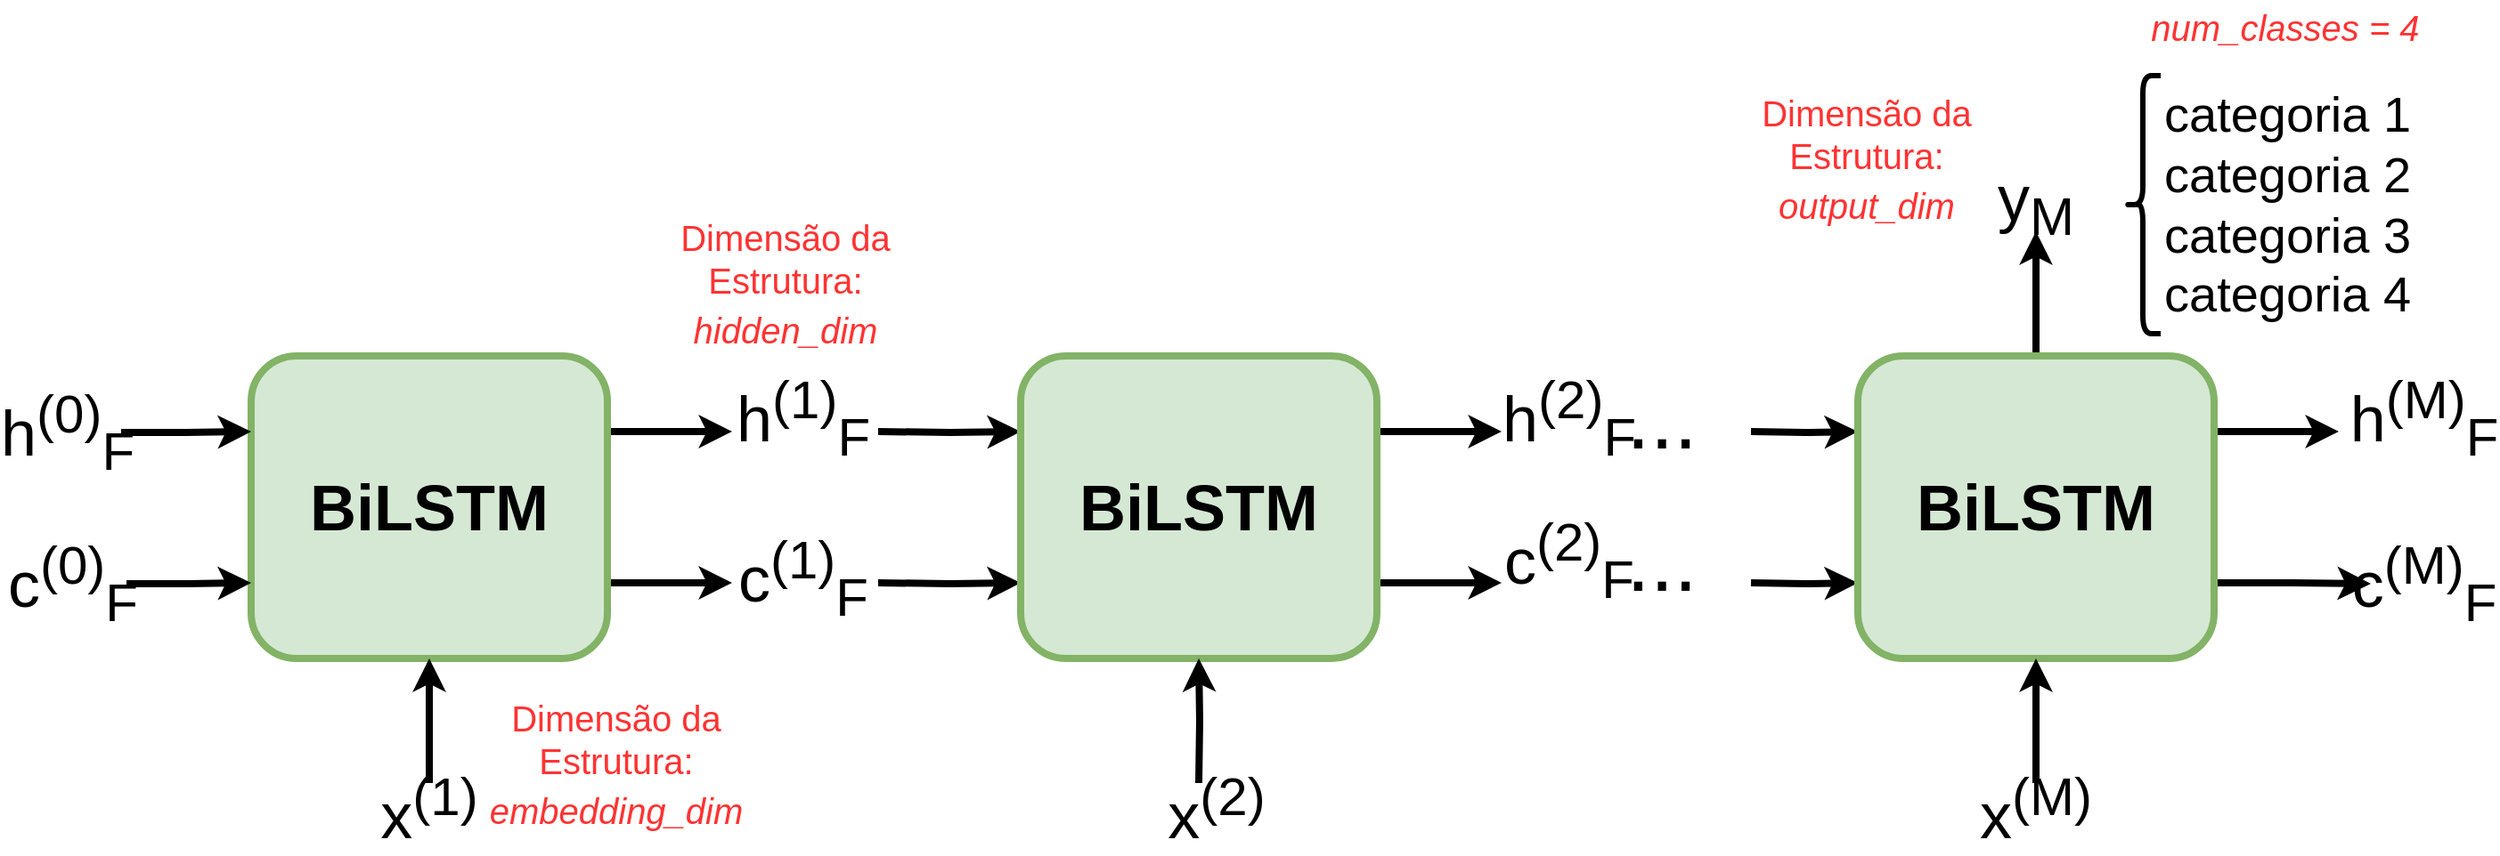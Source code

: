 <mxfile version="24.3.0" type="github">
  <diagram name="Page-1" id="ebAc7KdRLzZnIXRDiRHe">
    <mxGraphModel dx="1196" dy="1805" grid="1" gridSize="10" guides="1" tooltips="1" connect="1" arrows="1" fold="1" page="1" pageScale="1" pageWidth="850" pageHeight="1100" math="0" shadow="0">
      <root>
        <mxCell id="0" />
        <mxCell id="1" parent="0" />
        <mxCell id="bp_G9P9DdoP45wU-zxYd-1" style="edgeStyle=orthogonalEdgeStyle;rounded=0;orthogonalLoop=1;jettySize=auto;html=1;exitX=1;exitY=0.25;exitDx=0;exitDy=0;strokeWidth=4;" edge="1" parent="1" source="bp_G9P9DdoP45wU-zxYd-3">
          <mxGeometry relative="1" as="geometry">
            <mxPoint x="460" y="112.5" as="targetPoint" />
          </mxGeometry>
        </mxCell>
        <mxCell id="bp_G9P9DdoP45wU-zxYd-2" style="edgeStyle=orthogonalEdgeStyle;rounded=0;orthogonalLoop=1;jettySize=auto;html=1;exitX=1;exitY=0.75;exitDx=0;exitDy=0;strokeWidth=4;" edge="1" parent="1" source="bp_G9P9DdoP45wU-zxYd-3">
          <mxGeometry relative="1" as="geometry">
            <mxPoint x="460" y="197.5" as="targetPoint" />
          </mxGeometry>
        </mxCell>
        <mxCell id="bp_G9P9DdoP45wU-zxYd-3" value="BiLSTM" style="rounded=1;whiteSpace=wrap;html=1;fillColor=#d5e8d4;strokeColor=#82b366;strokeWidth=4;fontSize=36;fontStyle=1" vertex="1" parent="1">
          <mxGeometry x="190" y="70" width="200" height="170" as="geometry" />
        </mxCell>
        <mxCell id="bp_G9P9DdoP45wU-zxYd-4" style="edgeStyle=orthogonalEdgeStyle;rounded=0;orthogonalLoop=1;jettySize=auto;html=1;entryX=0;entryY=0.75;entryDx=0;entryDy=0;strokeWidth=4;" edge="1" parent="1" source="bp_G9P9DdoP45wU-zxYd-5" target="bp_G9P9DdoP45wU-zxYd-3">
          <mxGeometry relative="1" as="geometry" />
        </mxCell>
        <mxCell id="bp_G9P9DdoP45wU-zxYd-5" value="c&lt;sup&gt;(0)&lt;/sup&gt;&lt;sub&gt;F&lt;/sub&gt;" style="text;html=1;align=center;verticalAlign=middle;whiteSpace=wrap;rounded=0;fontSize=36;" vertex="1" parent="1">
          <mxGeometry x="60" y="183" width="60" height="30" as="geometry" />
        </mxCell>
        <mxCell id="bp_G9P9DdoP45wU-zxYd-6" style="edgeStyle=orthogonalEdgeStyle;rounded=0;orthogonalLoop=1;jettySize=auto;html=1;entryX=0;entryY=0.25;entryDx=0;entryDy=0;strokeWidth=4;" edge="1" parent="1" source="bp_G9P9DdoP45wU-zxYd-7" target="bp_G9P9DdoP45wU-zxYd-3">
          <mxGeometry relative="1" as="geometry" />
        </mxCell>
        <mxCell id="bp_G9P9DdoP45wU-zxYd-7" value="h&lt;sup&gt;(0)&lt;/sup&gt;&lt;sub&gt;F&lt;/sub&gt;" style="text;html=1;align=center;verticalAlign=middle;whiteSpace=wrap;rounded=0;fontSize=36;" vertex="1" parent="1">
          <mxGeometry x="57" y="98" width="60" height="30" as="geometry" />
        </mxCell>
        <mxCell id="bp_G9P9DdoP45wU-zxYd-8" style="edgeStyle=orthogonalEdgeStyle;rounded=0;orthogonalLoop=1;jettySize=auto;html=1;entryX=0.5;entryY=1;entryDx=0;entryDy=0;strokeWidth=4;" edge="1" parent="1" source="bp_G9P9DdoP45wU-zxYd-9" target="bp_G9P9DdoP45wU-zxYd-3">
          <mxGeometry relative="1" as="geometry" />
        </mxCell>
        <mxCell id="bp_G9P9DdoP45wU-zxYd-9" value="x&lt;sup&gt;(1)&lt;/sup&gt;" style="text;html=1;align=center;verticalAlign=middle;whiteSpace=wrap;rounded=0;fontSize=36;strokeWidth=3;" vertex="1" parent="1">
          <mxGeometry x="260" y="310" width="60" height="30" as="geometry" />
        </mxCell>
        <mxCell id="bp_G9P9DdoP45wU-zxYd-10" style="edgeStyle=orthogonalEdgeStyle;rounded=0;orthogonalLoop=1;jettySize=auto;html=1;exitX=1;exitY=0.5;exitDx=0;exitDy=0;entryX=0;entryY=0.75;entryDx=0;entryDy=0;strokeWidth=4;" edge="1" parent="1" target="bp_G9P9DdoP45wU-zxYd-14">
          <mxGeometry relative="1" as="geometry">
            <mxPoint x="542" y="197.5" as="sourcePoint" />
          </mxGeometry>
        </mxCell>
        <mxCell id="bp_G9P9DdoP45wU-zxYd-11" style="edgeStyle=orthogonalEdgeStyle;rounded=0;orthogonalLoop=1;jettySize=auto;html=1;exitX=1;exitY=0.5;exitDx=0;exitDy=0;entryX=0;entryY=0.25;entryDx=0;entryDy=0;strokeWidth=4;" edge="1" parent="1" target="bp_G9P9DdoP45wU-zxYd-14">
          <mxGeometry relative="1" as="geometry">
            <mxPoint x="542" y="112.5" as="sourcePoint" />
          </mxGeometry>
        </mxCell>
        <mxCell id="bp_G9P9DdoP45wU-zxYd-12" style="edgeStyle=orthogonalEdgeStyle;rounded=0;orthogonalLoop=1;jettySize=auto;html=1;exitX=1;exitY=0.25;exitDx=0;exitDy=0;strokeWidth=4;" edge="1" parent="1" source="bp_G9P9DdoP45wU-zxYd-14">
          <mxGeometry relative="1" as="geometry">
            <mxPoint x="892" y="112.5" as="targetPoint" />
          </mxGeometry>
        </mxCell>
        <mxCell id="bp_G9P9DdoP45wU-zxYd-13" style="edgeStyle=orthogonalEdgeStyle;rounded=0;orthogonalLoop=1;jettySize=auto;html=1;exitX=1;exitY=0.75;exitDx=0;exitDy=0;strokeWidth=4;" edge="1" parent="1" source="bp_G9P9DdoP45wU-zxYd-14">
          <mxGeometry relative="1" as="geometry">
            <mxPoint x="892" y="197.5" as="targetPoint" />
          </mxGeometry>
        </mxCell>
        <mxCell id="bp_G9P9DdoP45wU-zxYd-14" value="BiLSTM" style="rounded=1;whiteSpace=wrap;html=1;fillColor=#d5e8d4;strokeColor=#82b366;strokeWidth=4;fontSize=36;fontStyle=1" vertex="1" parent="1">
          <mxGeometry x="622" y="70" width="200" height="170" as="geometry" />
        </mxCell>
        <mxCell id="bp_G9P9DdoP45wU-zxYd-15" style="edgeStyle=orthogonalEdgeStyle;rounded=0;orthogonalLoop=1;jettySize=auto;html=1;entryX=0.5;entryY=1;entryDx=0;entryDy=0;strokeWidth=4;" edge="1" parent="1" target="bp_G9P9DdoP45wU-zxYd-14">
          <mxGeometry relative="1" as="geometry">
            <mxPoint x="722" y="310" as="sourcePoint" />
          </mxGeometry>
        </mxCell>
        <mxCell id="bp_G9P9DdoP45wU-zxYd-16" style="edgeStyle=orthogonalEdgeStyle;rounded=0;orthogonalLoop=1;jettySize=auto;html=1;exitX=1;exitY=0.5;exitDx=0;exitDy=0;entryX=0;entryY=0.75;entryDx=0;entryDy=0;strokeWidth=4;" edge="1" parent="1" target="bp_G9P9DdoP45wU-zxYd-21">
          <mxGeometry relative="1" as="geometry">
            <mxPoint x="1032" y="197.5" as="sourcePoint" />
          </mxGeometry>
        </mxCell>
        <mxCell id="bp_G9P9DdoP45wU-zxYd-17" style="edgeStyle=orthogonalEdgeStyle;rounded=0;orthogonalLoop=1;jettySize=auto;html=1;exitX=1;exitY=0.5;exitDx=0;exitDy=0;entryX=0;entryY=0.25;entryDx=0;entryDy=0;strokeWidth=4;" edge="1" parent="1" target="bp_G9P9DdoP45wU-zxYd-21">
          <mxGeometry relative="1" as="geometry">
            <mxPoint x="1032" y="112.5" as="sourcePoint" />
          </mxGeometry>
        </mxCell>
        <mxCell id="bp_G9P9DdoP45wU-zxYd-18" style="edgeStyle=orthogonalEdgeStyle;rounded=0;orthogonalLoop=1;jettySize=auto;html=1;strokeWidth=4;" edge="1" parent="1" source="bp_G9P9DdoP45wU-zxYd-21" target="bp_G9P9DdoP45wU-zxYd-22">
          <mxGeometry relative="1" as="geometry" />
        </mxCell>
        <mxCell id="bp_G9P9DdoP45wU-zxYd-19" style="edgeStyle=orthogonalEdgeStyle;rounded=0;orthogonalLoop=1;jettySize=auto;html=1;exitX=1;exitY=0.25;exitDx=0;exitDy=0;strokeWidth=4;" edge="1" parent="1" source="bp_G9P9DdoP45wU-zxYd-21">
          <mxGeometry relative="1" as="geometry">
            <mxPoint x="1362" y="112.5" as="targetPoint" />
          </mxGeometry>
        </mxCell>
        <mxCell id="bp_G9P9DdoP45wU-zxYd-20" style="edgeStyle=orthogonalEdgeStyle;rounded=0;orthogonalLoop=1;jettySize=auto;html=1;exitX=1;exitY=0.75;exitDx=0;exitDy=0;strokeWidth=4;entryX=0;entryY=0.5;entryDx=0;entryDy=0;" edge="1" parent="1" source="bp_G9P9DdoP45wU-zxYd-21" target="bp_G9P9DdoP45wU-zxYd-42">
          <mxGeometry relative="1" as="geometry">
            <mxPoint x="1362" y="198" as="targetPoint" />
          </mxGeometry>
        </mxCell>
        <mxCell id="bp_G9P9DdoP45wU-zxYd-21" value="BiLSTM" style="rounded=1;whiteSpace=wrap;html=1;fillColor=#d5e8d4;strokeColor=#82b366;strokeWidth=4;fontSize=36;fontStyle=1" vertex="1" parent="1">
          <mxGeometry x="1092" y="70" width="200" height="170" as="geometry" />
        </mxCell>
        <mxCell id="bp_G9P9DdoP45wU-zxYd-22" value="y&lt;sub&gt;M&lt;/sub&gt;" style="text;html=1;align=center;verticalAlign=middle;whiteSpace=wrap;rounded=0;fontSize=36;" vertex="1" parent="1">
          <mxGeometry x="1162" y="-30" width="60" height="30" as="geometry" />
        </mxCell>
        <mxCell id="bp_G9P9DdoP45wU-zxYd-23" style="edgeStyle=orthogonalEdgeStyle;rounded=0;orthogonalLoop=1;jettySize=auto;html=1;entryX=0.5;entryY=1;entryDx=0;entryDy=0;strokeWidth=4;" edge="1" parent="1" source="bp_G9P9DdoP45wU-zxYd-24" target="bp_G9P9DdoP45wU-zxYd-21">
          <mxGeometry relative="1" as="geometry" />
        </mxCell>
        <mxCell id="bp_G9P9DdoP45wU-zxYd-24" value="x&lt;sup&gt;(M)&lt;/sup&gt;" style="text;html=1;align=center;verticalAlign=middle;whiteSpace=wrap;rounded=0;fontSize=36;strokeWidth=3;" vertex="1" parent="1">
          <mxGeometry x="1162" y="310" width="60" height="30" as="geometry" />
        </mxCell>
        <mxCell id="bp_G9P9DdoP45wU-zxYd-25" value="..." style="text;html=1;align=center;verticalAlign=middle;whiteSpace=wrap;rounded=0;fontSize=48;" vertex="1" parent="1">
          <mxGeometry x="952" y="90" width="60" height="30" as="geometry" />
        </mxCell>
        <mxCell id="bp_G9P9DdoP45wU-zxYd-26" value="..." style="text;html=1;align=center;verticalAlign=middle;whiteSpace=wrap;rounded=0;fontSize=48;" vertex="1" parent="1">
          <mxGeometry x="952" y="170" width="60" height="30" as="geometry" />
        </mxCell>
        <mxCell id="bp_G9P9DdoP45wU-zxYd-27" value="" style="shape=curlyBracket;whiteSpace=wrap;html=1;rounded=1;labelPosition=left;verticalLabelPosition=middle;align=right;verticalAlign=middle;strokeWidth=3;" vertex="1" parent="1">
          <mxGeometry x="1242" y="-87.5" width="20" height="145" as="geometry" />
        </mxCell>
        <mxCell id="bp_G9P9DdoP45wU-zxYd-28" value="&lt;div style=&quot;font-size: 28px;&quot;&gt;categoria 1&lt;/div&gt;&lt;div style=&quot;font-size: 28px;&quot;&gt;categoria 2&lt;/div&gt;&lt;div style=&quot;font-size: 28px;&quot;&gt;categoria 3&lt;/div&gt;&lt;div style=&quot;font-size: 28px;&quot;&gt;categoria 4&lt;/div&gt;" style="text;html=1;align=left;verticalAlign=middle;whiteSpace=wrap;rounded=0;fontSize=28;" vertex="1" parent="1">
          <mxGeometry x="1262" y="-30" width="180" height="30" as="geometry" />
        </mxCell>
        <mxCell id="bp_G9P9DdoP45wU-zxYd-29" value="hidden_dim" style="text;html=1;align=center;verticalAlign=middle;whiteSpace=wrap;rounded=0;fontSize=20;fontStyle=2;fontColor=#FF3333;" vertex="1" parent="1">
          <mxGeometry x="460" y="40" width="60" height="30" as="geometry" />
        </mxCell>
        <mxCell id="bp_G9P9DdoP45wU-zxYd-30" value="embedding_dim" style="text;html=1;align=center;verticalAlign=middle;whiteSpace=wrap;rounded=0;fontSize=20;fontStyle=2;fontColor=#FF3333;" vertex="1" parent="1">
          <mxGeometry x="365" y="310" width="60" height="30" as="geometry" />
        </mxCell>
        <mxCell id="bp_G9P9DdoP45wU-zxYd-31" value="output_dim" style="text;html=1;align=center;verticalAlign=middle;whiteSpace=wrap;rounded=0;fontSize=20;fontStyle=2;fontColor=#FF3333;" vertex="1" parent="1">
          <mxGeometry x="1067" y="-30" width="60" height="30" as="geometry" />
        </mxCell>
        <mxCell id="bp_G9P9DdoP45wU-zxYd-32" value="Dimensão da Estrutura:" style="text;html=1;align=center;verticalAlign=middle;whiteSpace=wrap;rounded=0;fontSize=20;fontColor=#FF3333;" vertex="1" parent="1">
          <mxGeometry x="425" width="130" height="30" as="geometry" />
        </mxCell>
        <mxCell id="bp_G9P9DdoP45wU-zxYd-33" value="Dimensão da Estrutura:" style="text;html=1;align=center;verticalAlign=middle;whiteSpace=wrap;rounded=0;fontSize=20;fontColor=#FF3333;" vertex="1" parent="1">
          <mxGeometry x="330" y="270" width="130" height="30" as="geometry" />
        </mxCell>
        <mxCell id="bp_G9P9DdoP45wU-zxYd-34" value="Dimensão da Estrutura:" style="text;html=1;align=center;verticalAlign=middle;whiteSpace=wrap;rounded=0;fontSize=20;fontColor=#FF3333;" vertex="1" parent="1">
          <mxGeometry x="1032" y="-70" width="130" height="30" as="geometry" />
        </mxCell>
        <mxCell id="bp_G9P9DdoP45wU-zxYd-35" value="num_classes = 4" style="text;html=1;align=center;verticalAlign=middle;whiteSpace=wrap;rounded=0;fontSize=20;fontStyle=2;fontColor=#FF3333;" vertex="1" parent="1">
          <mxGeometry x="1242" y="-130" width="180" height="30" as="geometry" />
        </mxCell>
        <mxCell id="bp_G9P9DdoP45wU-zxYd-36" value="x&lt;sup&gt;(2)&lt;/sup&gt;" style="text;html=1;align=center;verticalAlign=middle;whiteSpace=wrap;rounded=0;fontSize=36;strokeWidth=3;" vertex="1" parent="1">
          <mxGeometry x="702" y="310" width="60" height="30" as="geometry" />
        </mxCell>
        <mxCell id="bp_G9P9DdoP45wU-zxYd-37" value="h&lt;sup&gt;(1)&lt;/sup&gt;&lt;sub&gt;F&lt;/sub&gt;" style="text;html=1;align=center;verticalAlign=middle;whiteSpace=wrap;rounded=0;fontSize=36;" vertex="1" parent="1">
          <mxGeometry x="470" y="90" width="60" height="30" as="geometry" />
        </mxCell>
        <mxCell id="bp_G9P9DdoP45wU-zxYd-38" value="c&lt;sup&gt;(1)&lt;/sup&gt;&lt;sub&gt;F&lt;/sub&gt;" style="text;html=1;align=center;verticalAlign=middle;whiteSpace=wrap;rounded=0;fontSize=36;" vertex="1" parent="1">
          <mxGeometry x="470" y="180" width="60" height="30" as="geometry" />
        </mxCell>
        <mxCell id="bp_G9P9DdoP45wU-zxYd-39" value="h&lt;sup&gt;(2)&lt;/sup&gt;&lt;sub&gt;F&lt;/sub&gt;" style="text;html=1;align=center;verticalAlign=middle;whiteSpace=wrap;rounded=0;fontSize=36;" vertex="1" parent="1">
          <mxGeometry x="900" y="90" width="60" height="30" as="geometry" />
        </mxCell>
        <mxCell id="bp_G9P9DdoP45wU-zxYd-40" value="c&lt;sup&gt;(2)&lt;/sup&gt;&lt;sub&gt;F&lt;/sub&gt;" style="text;html=1;align=center;verticalAlign=middle;whiteSpace=wrap;rounded=0;fontSize=36;" vertex="1" parent="1">
          <mxGeometry x="900" y="170" width="60" height="30" as="geometry" />
        </mxCell>
        <mxCell id="bp_G9P9DdoP45wU-zxYd-41" value="h&lt;sup&gt;(M)&lt;/sup&gt;&lt;sub&gt;F&lt;/sub&gt;" style="text;html=1;align=center;verticalAlign=middle;whiteSpace=wrap;rounded=0;fontSize=36;" vertex="1" parent="1">
          <mxGeometry x="1380" y="90" width="60" height="30" as="geometry" />
        </mxCell>
        <mxCell id="bp_G9P9DdoP45wU-zxYd-42" value="c&lt;sup&gt;(M)&lt;/sup&gt;&lt;sub&gt;F&lt;/sub&gt;" style="text;html=1;align=center;verticalAlign=middle;whiteSpace=wrap;rounded=0;fontSize=36;" vertex="1" parent="1">
          <mxGeometry x="1380" y="183" width="60" height="30" as="geometry" />
        </mxCell>
      </root>
    </mxGraphModel>
  </diagram>
</mxfile>

